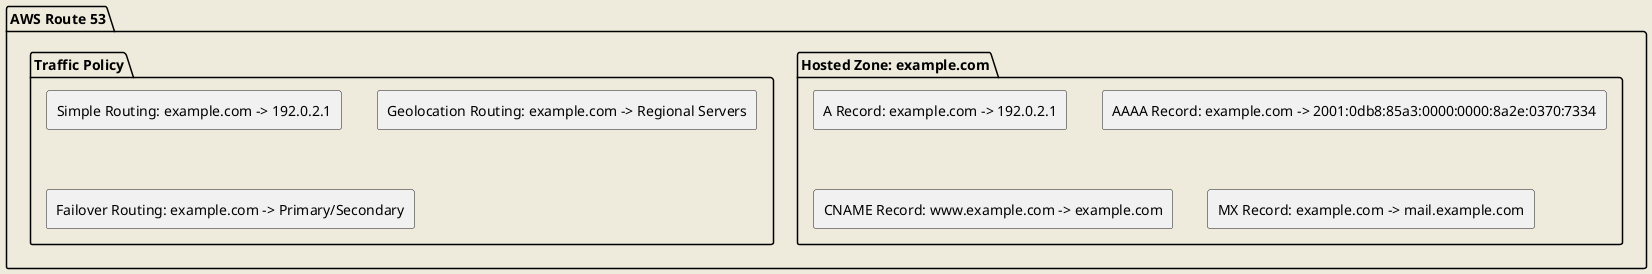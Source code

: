 @startuml
skinparam backgroundColor #EEEBDC
skinparam componentStyle rectangle

folder "AWS Route 53" {
    folder "Hosted Zone: example.com" {
        [A Record: example.com -> 192.0.2.1]
        [AAAA Record: example.com -> 2001:0db8:85a3:0000:0000:8a2e:0370:7334]
        [CNAME Record: www.example.com -> example.com]
        [MX Record: example.com -> mail.example.com]
    }

    folder "Traffic Policy" {
        [Simple Routing: example.com -> 192.0.2.1]
        [Geolocation Routing: example.com -> Regional Servers]
        [Failover Routing: example.com -> Primary/Secondary]
    }
}

@enduml
